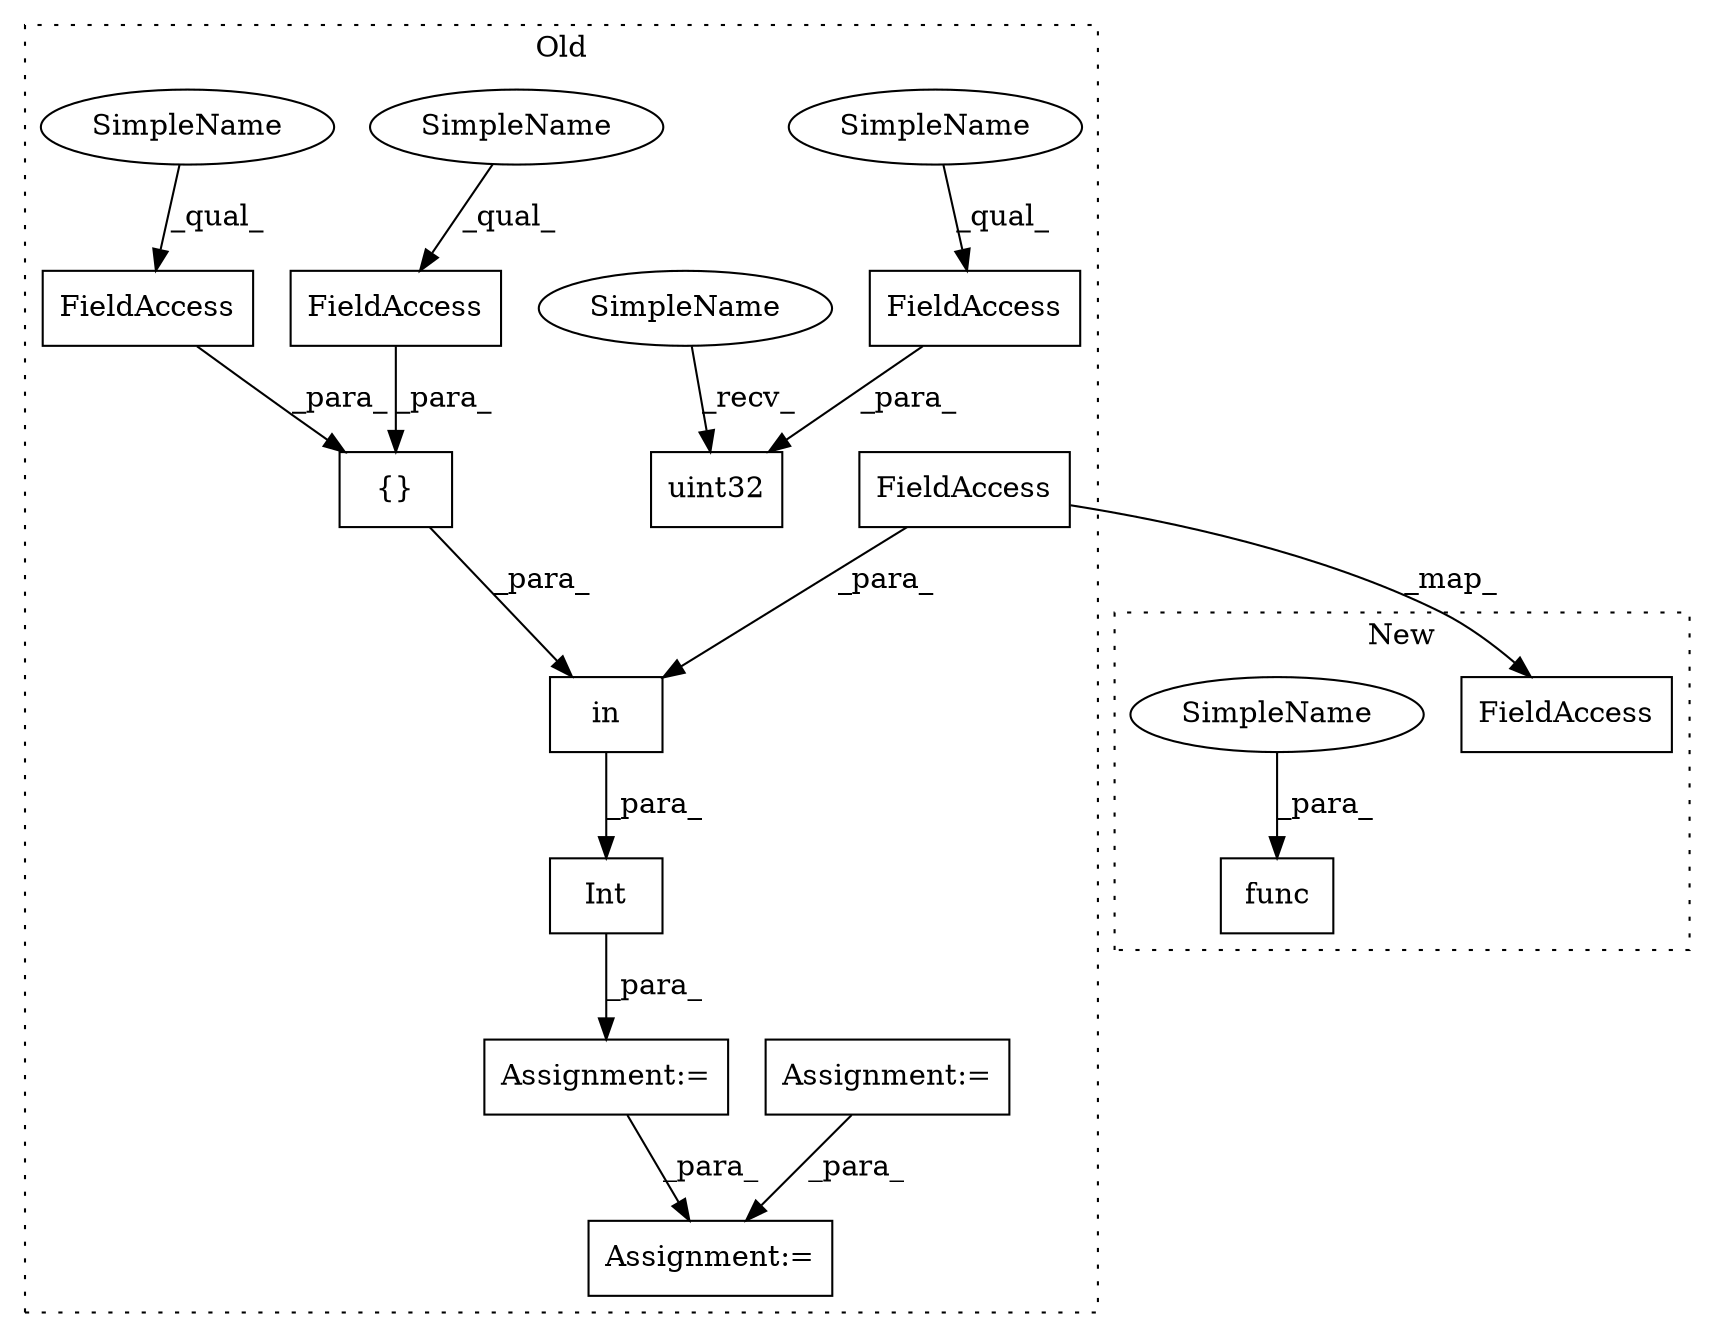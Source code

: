 digraph G {
subgraph cluster0 {
1 [label="in" a="105" s="6770" l="58" shape="box"];
3 [label="{}" a="4" s="6794,6827" l="1,1" shape="box"];
4 [label="Int" a="32" s="6762,6828" l="8,1" shape="box"];
5 [label="FieldAccess" a="22" s="6811" l="16" shape="box"];
6 [label="FieldAccess" a="22" s="6795" l="15" shape="box"];
7 [label="uint32" a="32" s="7127,7144" l="7,1" shape="box"];
8 [label="FieldAccess" a="22" s="7134" l="10" shape="box"];
10 [label="FieldAccess" a="22" s="6770" l="11" shape="box"];
11 [label="Assignment:=" a="7" s="6761" l="1" shape="box"];
12 [label="Assignment:=" a="7" s="7016" l="1" shape="box"];
13 [label="Assignment:=" a="7" s="6904" l="1" shape="box"];
14 [label="SimpleName" a="42" s="7134" l="5" shape="ellipse"];
16 [label="SimpleName" a="42" s="7121" l="5" shape="ellipse"];
17 [label="SimpleName" a="42" s="6811" l="5" shape="ellipse"];
18 [label="SimpleName" a="42" s="6795" l="5" shape="ellipse"];
label = "Old";
style="dotted";
}
subgraph cluster1 {
2 [label="func" a="32" s="5950,5960" l="5,1" shape="box"];
9 [label="FieldAccess" a="22" s="5529" l="11" shape="box"];
15 [label="SimpleName" a="42" s="5955" l="5" shape="ellipse"];
label = "New";
style="dotted";
}
1 -> 4 [label="_para_"];
3 -> 1 [label="_para_"];
4 -> 11 [label="_para_"];
5 -> 3 [label="_para_"];
6 -> 3 [label="_para_"];
8 -> 7 [label="_para_"];
10 -> 9 [label="_map_"];
10 -> 1 [label="_para_"];
11 -> 12 [label="_para_"];
13 -> 12 [label="_para_"];
14 -> 8 [label="_qual_"];
15 -> 2 [label="_para_"];
16 -> 7 [label="_recv_"];
17 -> 5 [label="_qual_"];
18 -> 6 [label="_qual_"];
}